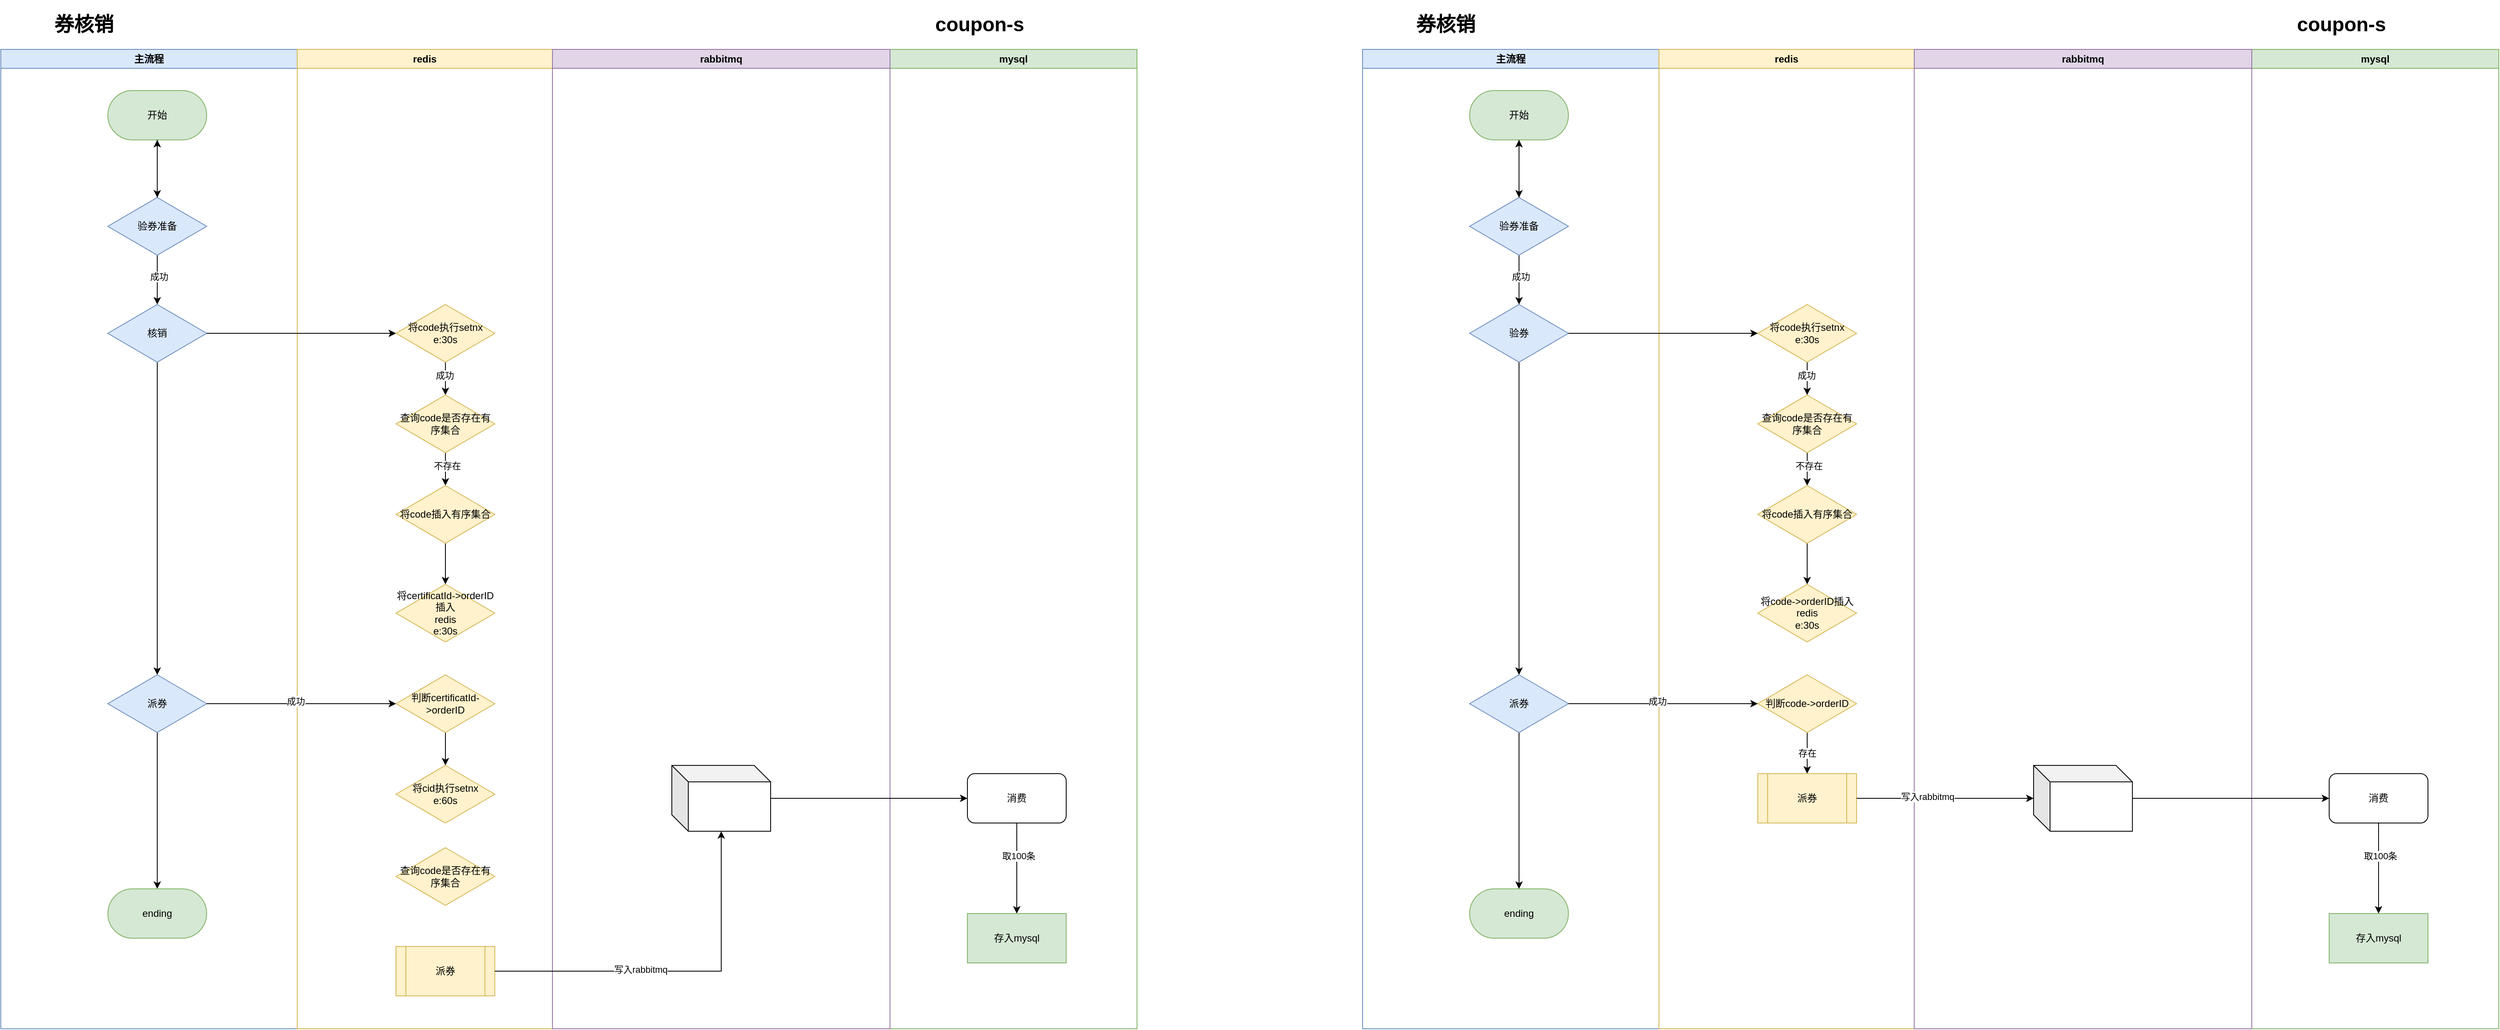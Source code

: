 <mxfile version="24.7.7">
  <diagram name="第 1 页" id="9qalYlBnHVuoMHJrbcrD">
    <mxGraphModel dx="3130" dy="2499" grid="1" gridSize="10" guides="1" tooltips="1" connect="1" arrows="1" fold="1" page="1" pageScale="1" pageWidth="827" pageHeight="1169" math="0" shadow="0">
      <root>
        <mxCell id="0" />
        <mxCell id="1" parent="0" />
        <mxCell id="cmUr0t99PNhyHxNUv_uG-2" value="&lt;h1&gt;券核销&lt;/h1&gt;" style="text;html=1;strokeColor=none;fillColor=none;spacing=5;spacingTop=-20;whiteSpace=wrap;overflow=hidden;rounded=0;" parent="1" vertex="1">
          <mxGeometry x="60" y="-1040" width="190" height="120" as="geometry" />
        </mxCell>
        <mxCell id="cmUr0t99PNhyHxNUv_uG-20" value="主流程" style="swimlane;whiteSpace=wrap;html=1;fillColor=#dae8fc;strokeColor=#6c8ebf;" parent="1" vertex="1">
          <mxGeometry y="-990" width="360" height="1190" as="geometry" />
        </mxCell>
        <mxCell id="cmUr0t99PNhyHxNUv_uG-27" style="edgeStyle=orthogonalEdgeStyle;rounded=0;orthogonalLoop=1;jettySize=auto;html=1;exitX=0.5;exitY=1;exitDx=0;exitDy=0;" parent="cmUr0t99PNhyHxNUv_uG-20" edge="1">
          <mxGeometry relative="1" as="geometry">
            <mxPoint x="190" y="240" as="sourcePoint" />
            <mxPoint x="190" y="240" as="targetPoint" />
          </mxGeometry>
        </mxCell>
        <mxCell id="cmUr0t99PNhyHxNUv_uG-38" value="" style="edgeStyle=orthogonalEdgeStyle;rounded=0;orthogonalLoop=1;jettySize=auto;html=1;" parent="cmUr0t99PNhyHxNUv_uG-20" source="cmUr0t99PNhyHxNUv_uG-28" target="cmUr0t99PNhyHxNUv_uG-32" edge="1">
          <mxGeometry relative="1" as="geometry" />
        </mxCell>
        <mxCell id="cmUr0t99PNhyHxNUv_uG-44" value="成功" style="edgeLabel;html=1;align=center;verticalAlign=middle;resizable=0;points=[];" parent="cmUr0t99PNhyHxNUv_uG-38" vertex="1" connectable="0">
          <mxGeometry x="-0.133" y="2" relative="1" as="geometry">
            <mxPoint as="offset" />
          </mxGeometry>
        </mxCell>
        <mxCell id="cmUr0t99PNhyHxNUv_uG-28" value="验券准备" style="rhombus;whiteSpace=wrap;html=1;fillColor=#dae8fc;strokeColor=#6c8ebf;" parent="cmUr0t99PNhyHxNUv_uG-20" vertex="1">
          <mxGeometry x="130" y="180" width="120" height="70" as="geometry" />
        </mxCell>
        <mxCell id="cmUr0t99PNhyHxNUv_uG-39" value="" style="edgeStyle=orthogonalEdgeStyle;rounded=0;orthogonalLoop=1;jettySize=auto;html=1;" parent="cmUr0t99PNhyHxNUv_uG-20" source="cmUr0t99PNhyHxNUv_uG-32" target="cmUr0t99PNhyHxNUv_uG-37" edge="1">
          <mxGeometry relative="1" as="geometry" />
        </mxCell>
        <mxCell id="cmUr0t99PNhyHxNUv_uG-32" value="核销" style="rhombus;whiteSpace=wrap;html=1;fillColor=#dae8fc;strokeColor=#6c8ebf;" parent="cmUr0t99PNhyHxNUv_uG-20" vertex="1">
          <mxGeometry x="130" y="310" width="120" height="70" as="geometry" />
        </mxCell>
        <mxCell id="cmUr0t99PNhyHxNUv_uG-47" value="" style="edgeStyle=orthogonalEdgeStyle;rounded=0;orthogonalLoop=1;jettySize=auto;html=1;" parent="cmUr0t99PNhyHxNUv_uG-20" source="cmUr0t99PNhyHxNUv_uG-37" target="cmUr0t99PNhyHxNUv_uG-46" edge="1">
          <mxGeometry relative="1" as="geometry" />
        </mxCell>
        <mxCell id="cmUr0t99PNhyHxNUv_uG-37" value="派券" style="rhombus;whiteSpace=wrap;html=1;fillColor=#dae8fc;strokeColor=#6c8ebf;" parent="cmUr0t99PNhyHxNUv_uG-20" vertex="1">
          <mxGeometry x="130" y="760" width="120" height="70" as="geometry" />
        </mxCell>
        <mxCell id="cmUr0t99PNhyHxNUv_uG-46" value="ending" style="rounded=1;whiteSpace=wrap;html=1;arcSize=50;fillColor=#d5e8d4;strokeColor=#82b366;" parent="cmUr0t99PNhyHxNUv_uG-20" vertex="1">
          <mxGeometry x="130" y="1020" width="120" height="60" as="geometry" />
        </mxCell>
        <mxCell id="cmUr0t99PNhyHxNUv_uG-8" value="开始" style="rounded=1;whiteSpace=wrap;html=1;arcSize=50;fillColor=#d5e8d4;strokeColor=#82b366;" parent="cmUr0t99PNhyHxNUv_uG-20" vertex="1">
          <mxGeometry x="130" y="50" width="120" height="60" as="geometry" />
        </mxCell>
        <mxCell id="cmUr0t99PNhyHxNUv_uG-42" value="" style="edgeStyle=orthogonalEdgeStyle;rounded=0;orthogonalLoop=1;jettySize=auto;html=1;" parent="cmUr0t99PNhyHxNUv_uG-20" source="cmUr0t99PNhyHxNUv_uG-8" target="cmUr0t99PNhyHxNUv_uG-28" edge="1">
          <mxGeometry relative="1" as="geometry" />
        </mxCell>
        <mxCell id="cmUr0t99PNhyHxNUv_uG-43" value="" style="edgeStyle=orthogonalEdgeStyle;rounded=0;orthogonalLoop=1;jettySize=auto;html=1;" parent="cmUr0t99PNhyHxNUv_uG-20" source="cmUr0t99PNhyHxNUv_uG-28" target="cmUr0t99PNhyHxNUv_uG-8" edge="1">
          <mxGeometry relative="1" as="geometry" />
        </mxCell>
        <mxCell id="cmUr0t99PNhyHxNUv_uG-21" value="redis" style="swimlane;whiteSpace=wrap;html=1;fillColor=#fff2cc;strokeColor=#d6b656;" parent="1" vertex="1">
          <mxGeometry x="360" y="-990" width="310" height="1190" as="geometry" />
        </mxCell>
        <mxCell id="cmUr0t99PNhyHxNUv_uG-51" value="" style="edgeStyle=orthogonalEdgeStyle;rounded=0;orthogonalLoop=1;jettySize=auto;html=1;" parent="cmUr0t99PNhyHxNUv_uG-21" source="cmUr0t99PNhyHxNUv_uG-48" target="cmUr0t99PNhyHxNUv_uG-50" edge="1">
          <mxGeometry relative="1" as="geometry" />
        </mxCell>
        <mxCell id="cmUr0t99PNhyHxNUv_uG-52" value="成功" style="edgeLabel;html=1;align=center;verticalAlign=middle;resizable=0;points=[];" parent="cmUr0t99PNhyHxNUv_uG-51" vertex="1" connectable="0">
          <mxGeometry x="-0.188" y="-1" relative="1" as="geometry">
            <mxPoint as="offset" />
          </mxGeometry>
        </mxCell>
        <mxCell id="cmUr0t99PNhyHxNUv_uG-48" value="将code执行setnx&lt;br&gt;e:30s" style="rhombus;whiteSpace=wrap;html=1;fillColor=#fff2cc;strokeColor=#d6b656;" parent="cmUr0t99PNhyHxNUv_uG-21" vertex="1">
          <mxGeometry x="120" y="310" width="120" height="70" as="geometry" />
        </mxCell>
        <mxCell id="cmUr0t99PNhyHxNUv_uG-55" value="" style="edgeStyle=orthogonalEdgeStyle;rounded=0;orthogonalLoop=1;jettySize=auto;html=1;" parent="cmUr0t99PNhyHxNUv_uG-21" source="cmUr0t99PNhyHxNUv_uG-50" target="cmUr0t99PNhyHxNUv_uG-54" edge="1">
          <mxGeometry relative="1" as="geometry" />
        </mxCell>
        <mxCell id="cmUr0t99PNhyHxNUv_uG-56" value="不存在" style="edgeLabel;html=1;align=center;verticalAlign=middle;resizable=0;points=[];" parent="cmUr0t99PNhyHxNUv_uG-55" vertex="1" connectable="0">
          <mxGeometry x="-0.212" y="2" relative="1" as="geometry">
            <mxPoint as="offset" />
          </mxGeometry>
        </mxCell>
        <mxCell id="cmUr0t99PNhyHxNUv_uG-50" value="查询code是否存在有序集合" style="rhombus;whiteSpace=wrap;html=1;fillColor=#fff2cc;strokeColor=#d6b656;" parent="cmUr0t99PNhyHxNUv_uG-21" vertex="1">
          <mxGeometry x="120" y="420" width="120" height="70" as="geometry" />
        </mxCell>
        <mxCell id="cmUr0t99PNhyHxNUv_uG-58" value="" style="edgeStyle=orthogonalEdgeStyle;rounded=0;orthogonalLoop=1;jettySize=auto;html=1;" parent="cmUr0t99PNhyHxNUv_uG-21" source="cmUr0t99PNhyHxNUv_uG-54" target="cmUr0t99PNhyHxNUv_uG-57" edge="1">
          <mxGeometry relative="1" as="geometry" />
        </mxCell>
        <mxCell id="cmUr0t99PNhyHxNUv_uG-54" value="将code插入有序集合" style="rhombus;whiteSpace=wrap;html=1;fillColor=#fff2cc;strokeColor=#d6b656;" parent="cmUr0t99PNhyHxNUv_uG-21" vertex="1">
          <mxGeometry x="120" y="530" width="120" height="70" as="geometry" />
        </mxCell>
        <mxCell id="cmUr0t99PNhyHxNUv_uG-57" value="将certificatId-&amp;gt;orderID插入&lt;br&gt;redis&lt;br&gt;e:30s" style="rhombus;whiteSpace=wrap;html=1;fillColor=#fff2cc;strokeColor=#d6b656;" parent="cmUr0t99PNhyHxNUv_uG-21" vertex="1">
          <mxGeometry x="120" y="650" width="120" height="70" as="geometry" />
        </mxCell>
        <mxCell id="pffbiRsTUDL06E5L3eRz-2" value="" style="edgeStyle=orthogonalEdgeStyle;rounded=0;orthogonalLoop=1;jettySize=auto;html=1;" edge="1" parent="cmUr0t99PNhyHxNUv_uG-21" source="cmUr0t99PNhyHxNUv_uG-62" target="pffbiRsTUDL06E5L3eRz-1">
          <mxGeometry relative="1" as="geometry" />
        </mxCell>
        <mxCell id="cmUr0t99PNhyHxNUv_uG-62" value="判断certificatId-&amp;gt;orderID" style="rhombus;whiteSpace=wrap;html=1;fillColor=#fff2cc;strokeColor=#d6b656;" parent="cmUr0t99PNhyHxNUv_uG-21" vertex="1">
          <mxGeometry x="120" y="760" width="120" height="70" as="geometry" />
        </mxCell>
        <mxCell id="cmUr0t99PNhyHxNUv_uG-67" value="派券" style="shape=process;whiteSpace=wrap;html=1;backgroundOutline=1;fillColor=#fff2cc;strokeColor=#d6b656;" parent="cmUr0t99PNhyHxNUv_uG-21" vertex="1">
          <mxGeometry x="120" y="1090" width="120" height="60" as="geometry" />
        </mxCell>
        <mxCell id="pffbiRsTUDL06E5L3eRz-1" value="将cid执行setnx&lt;br&gt;e:60s" style="rhombus;whiteSpace=wrap;html=1;fillColor=#fff2cc;strokeColor=#d6b656;" vertex="1" parent="cmUr0t99PNhyHxNUv_uG-21">
          <mxGeometry x="120" y="870" width="120" height="70" as="geometry" />
        </mxCell>
        <mxCell id="pffbiRsTUDL06E5L3eRz-3" value="查询code是否存在有序集合" style="rhombus;whiteSpace=wrap;html=1;fillColor=#fff2cc;strokeColor=#d6b656;" vertex="1" parent="cmUr0t99PNhyHxNUv_uG-21">
          <mxGeometry x="120" y="970" width="120" height="70" as="geometry" />
        </mxCell>
        <mxCell id="cmUr0t99PNhyHxNUv_uG-40" value="mysql" style="swimlane;whiteSpace=wrap;html=1;fillColor=#d5e8d4;strokeColor=#82b366;" parent="1" vertex="1">
          <mxGeometry x="1080" y="-990" width="300" height="1190" as="geometry" />
        </mxCell>
        <mxCell id="cmUr0t99PNhyHxNUv_uG-68" value="存入mysql" style="whiteSpace=wrap;html=1;fillColor=#d5e8d4;strokeColor=#82b366;" parent="cmUr0t99PNhyHxNUv_uG-40" vertex="1">
          <mxGeometry x="94" y="1050" width="120" height="60" as="geometry" />
        </mxCell>
        <mxCell id="1PulrpO6rr_952y6443d-19" style="edgeStyle=orthogonalEdgeStyle;rounded=0;orthogonalLoop=1;jettySize=auto;html=1;entryX=0.5;entryY=0;entryDx=0;entryDy=0;" parent="cmUr0t99PNhyHxNUv_uG-40" source="1PulrpO6rr_952y6443d-16" target="cmUr0t99PNhyHxNUv_uG-68" edge="1">
          <mxGeometry relative="1" as="geometry" />
        </mxCell>
        <mxCell id="tit1AVVDH78a3Zf2g0rj-1" value="取100条" style="edgeLabel;html=1;align=center;verticalAlign=middle;resizable=0;points=[];" parent="1PulrpO6rr_952y6443d-19" vertex="1" connectable="0">
          <mxGeometry x="-0.273" y="2" relative="1" as="geometry">
            <mxPoint as="offset" />
          </mxGeometry>
        </mxCell>
        <mxCell id="1PulrpO6rr_952y6443d-16" value="消费" style="rounded=1;whiteSpace=wrap;html=1;" parent="cmUr0t99PNhyHxNUv_uG-40" vertex="1">
          <mxGeometry x="94" y="880" width="120" height="60" as="geometry" />
        </mxCell>
        <mxCell id="cmUr0t99PNhyHxNUv_uG-49" value="" style="edgeStyle=orthogonalEdgeStyle;rounded=0;orthogonalLoop=1;jettySize=auto;html=1;" parent="1" source="cmUr0t99PNhyHxNUv_uG-32" target="cmUr0t99PNhyHxNUv_uG-48" edge="1">
          <mxGeometry relative="1" as="geometry" />
        </mxCell>
        <mxCell id="cmUr0t99PNhyHxNUv_uG-63" value="" style="edgeStyle=orthogonalEdgeStyle;rounded=0;orthogonalLoop=1;jettySize=auto;html=1;" parent="1" source="cmUr0t99PNhyHxNUv_uG-37" target="cmUr0t99PNhyHxNUv_uG-62" edge="1">
          <mxGeometry relative="1" as="geometry" />
        </mxCell>
        <mxCell id="d77oK4YqsyRULGgNIg-3-2" value="成功" style="edgeLabel;html=1;align=center;verticalAlign=middle;resizable=0;points=[];" parent="cmUr0t99PNhyHxNUv_uG-63" vertex="1" connectable="0">
          <mxGeometry x="-0.061" y="3" relative="1" as="geometry">
            <mxPoint as="offset" />
          </mxGeometry>
        </mxCell>
        <mxCell id="1PulrpO6rr_952y6443d-1" value="rabbitmq" style="swimlane;whiteSpace=wrap;html=1;fillColor=#e1d5e7;strokeColor=#9673a6;" parent="1" vertex="1">
          <mxGeometry x="670" y="-990" width="410" height="1190" as="geometry" />
        </mxCell>
        <mxCell id="1PulrpO6rr_952y6443d-13" value="" style="shape=cube;whiteSpace=wrap;html=1;boundedLbl=1;backgroundOutline=1;darkOpacity=0.05;darkOpacity2=0.1;" parent="1PulrpO6rr_952y6443d-1" vertex="1">
          <mxGeometry x="145" y="870" width="120" height="80" as="geometry" />
        </mxCell>
        <mxCell id="1PulrpO6rr_952y6443d-10" value="&lt;h1&gt;coupon-s&lt;/h1&gt;" style="text;html=1;strokeColor=none;fillColor=none;spacing=5;spacingTop=-20;whiteSpace=wrap;overflow=hidden;rounded=0;" parent="1" vertex="1">
          <mxGeometry x="1130" y="-1040" width="180" height="40" as="geometry" />
        </mxCell>
        <mxCell id="1PulrpO6rr_952y6443d-14" style="edgeStyle=orthogonalEdgeStyle;rounded=0;orthogonalLoop=1;jettySize=auto;html=1;" parent="1" source="cmUr0t99PNhyHxNUv_uG-67" target="1PulrpO6rr_952y6443d-13" edge="1">
          <mxGeometry relative="1" as="geometry" />
        </mxCell>
        <mxCell id="1PulrpO6rr_952y6443d-15" value="写入rabbitmq" style="edgeLabel;html=1;align=center;verticalAlign=middle;resizable=0;points=[];" parent="1PulrpO6rr_952y6443d-14" vertex="1" connectable="0">
          <mxGeometry x="-0.204" y="2" relative="1" as="geometry">
            <mxPoint as="offset" />
          </mxGeometry>
        </mxCell>
        <mxCell id="1PulrpO6rr_952y6443d-17" value="" style="edgeStyle=orthogonalEdgeStyle;rounded=0;orthogonalLoop=1;jettySize=auto;html=1;" parent="1" source="1PulrpO6rr_952y6443d-13" target="1PulrpO6rr_952y6443d-16" edge="1">
          <mxGeometry relative="1" as="geometry" />
        </mxCell>
        <mxCell id="GuGhAcRaihH_NDtZ5HGc-42" value="&lt;h1&gt;券核销&lt;/h1&gt;" style="text;html=1;strokeColor=none;fillColor=none;spacing=5;spacingTop=-20;whiteSpace=wrap;overflow=hidden;rounded=0;" parent="1" vertex="1">
          <mxGeometry x="1714" y="-1040" width="190" height="120" as="geometry" />
        </mxCell>
        <mxCell id="GuGhAcRaihH_NDtZ5HGc-43" value="主流程" style="swimlane;whiteSpace=wrap;html=1;fillColor=#dae8fc;strokeColor=#6c8ebf;" parent="1" vertex="1">
          <mxGeometry x="1654" y="-990" width="360" height="1190" as="geometry" />
        </mxCell>
        <mxCell id="GuGhAcRaihH_NDtZ5HGc-44" style="edgeStyle=orthogonalEdgeStyle;rounded=0;orthogonalLoop=1;jettySize=auto;html=1;exitX=0.5;exitY=1;exitDx=0;exitDy=0;" parent="GuGhAcRaihH_NDtZ5HGc-43" edge="1">
          <mxGeometry relative="1" as="geometry">
            <mxPoint x="190" y="240" as="sourcePoint" />
            <mxPoint x="190" y="240" as="targetPoint" />
          </mxGeometry>
        </mxCell>
        <mxCell id="GuGhAcRaihH_NDtZ5HGc-45" value="" style="edgeStyle=orthogonalEdgeStyle;rounded=0;orthogonalLoop=1;jettySize=auto;html=1;" parent="GuGhAcRaihH_NDtZ5HGc-43" source="GuGhAcRaihH_NDtZ5HGc-47" target="GuGhAcRaihH_NDtZ5HGc-49" edge="1">
          <mxGeometry relative="1" as="geometry" />
        </mxCell>
        <mxCell id="GuGhAcRaihH_NDtZ5HGc-46" value="成功" style="edgeLabel;html=1;align=center;verticalAlign=middle;resizable=0;points=[];" parent="GuGhAcRaihH_NDtZ5HGc-45" vertex="1" connectable="0">
          <mxGeometry x="-0.133" y="2" relative="1" as="geometry">
            <mxPoint as="offset" />
          </mxGeometry>
        </mxCell>
        <mxCell id="GuGhAcRaihH_NDtZ5HGc-47" value="验券准备" style="rhombus;whiteSpace=wrap;html=1;fillColor=#dae8fc;strokeColor=#6c8ebf;" parent="GuGhAcRaihH_NDtZ5HGc-43" vertex="1">
          <mxGeometry x="130" y="180" width="120" height="70" as="geometry" />
        </mxCell>
        <mxCell id="GuGhAcRaihH_NDtZ5HGc-48" value="" style="edgeStyle=orthogonalEdgeStyle;rounded=0;orthogonalLoop=1;jettySize=auto;html=1;" parent="GuGhAcRaihH_NDtZ5HGc-43" source="GuGhAcRaihH_NDtZ5HGc-49" target="GuGhAcRaihH_NDtZ5HGc-51" edge="1">
          <mxGeometry relative="1" as="geometry" />
        </mxCell>
        <mxCell id="GuGhAcRaihH_NDtZ5HGc-49" value="验券" style="rhombus;whiteSpace=wrap;html=1;fillColor=#dae8fc;strokeColor=#6c8ebf;" parent="GuGhAcRaihH_NDtZ5HGc-43" vertex="1">
          <mxGeometry x="130" y="310" width="120" height="70" as="geometry" />
        </mxCell>
        <mxCell id="GuGhAcRaihH_NDtZ5HGc-50" value="" style="edgeStyle=orthogonalEdgeStyle;rounded=0;orthogonalLoop=1;jettySize=auto;html=1;" parent="GuGhAcRaihH_NDtZ5HGc-43" source="GuGhAcRaihH_NDtZ5HGc-51" target="GuGhAcRaihH_NDtZ5HGc-52" edge="1">
          <mxGeometry relative="1" as="geometry" />
        </mxCell>
        <mxCell id="GuGhAcRaihH_NDtZ5HGc-51" value="派券" style="rhombus;whiteSpace=wrap;html=1;fillColor=#dae8fc;strokeColor=#6c8ebf;" parent="GuGhAcRaihH_NDtZ5HGc-43" vertex="1">
          <mxGeometry x="130" y="760" width="120" height="70" as="geometry" />
        </mxCell>
        <mxCell id="GuGhAcRaihH_NDtZ5HGc-52" value="ending" style="rounded=1;whiteSpace=wrap;html=1;arcSize=50;fillColor=#d5e8d4;strokeColor=#82b366;" parent="GuGhAcRaihH_NDtZ5HGc-43" vertex="1">
          <mxGeometry x="130" y="1020" width="120" height="60" as="geometry" />
        </mxCell>
        <mxCell id="GuGhAcRaihH_NDtZ5HGc-53" value="开始" style="rounded=1;whiteSpace=wrap;html=1;arcSize=50;fillColor=#d5e8d4;strokeColor=#82b366;" parent="GuGhAcRaihH_NDtZ5HGc-43" vertex="1">
          <mxGeometry x="130" y="50" width="120" height="60" as="geometry" />
        </mxCell>
        <mxCell id="GuGhAcRaihH_NDtZ5HGc-54" value="" style="edgeStyle=orthogonalEdgeStyle;rounded=0;orthogonalLoop=1;jettySize=auto;html=1;" parent="GuGhAcRaihH_NDtZ5HGc-43" source="GuGhAcRaihH_NDtZ5HGc-53" target="GuGhAcRaihH_NDtZ5HGc-47" edge="1">
          <mxGeometry relative="1" as="geometry" />
        </mxCell>
        <mxCell id="GuGhAcRaihH_NDtZ5HGc-55" value="" style="edgeStyle=orthogonalEdgeStyle;rounded=0;orthogonalLoop=1;jettySize=auto;html=1;" parent="GuGhAcRaihH_NDtZ5HGc-43" source="GuGhAcRaihH_NDtZ5HGc-47" target="GuGhAcRaihH_NDtZ5HGc-53" edge="1">
          <mxGeometry relative="1" as="geometry" />
        </mxCell>
        <mxCell id="GuGhAcRaihH_NDtZ5HGc-56" value="redis" style="swimlane;whiteSpace=wrap;html=1;fillColor=#fff2cc;strokeColor=#d6b656;" parent="1" vertex="1">
          <mxGeometry x="2014" y="-990" width="310" height="1190" as="geometry" />
        </mxCell>
        <mxCell id="GuGhAcRaihH_NDtZ5HGc-57" value="" style="edgeStyle=orthogonalEdgeStyle;rounded=0;orthogonalLoop=1;jettySize=auto;html=1;" parent="GuGhAcRaihH_NDtZ5HGc-56" source="GuGhAcRaihH_NDtZ5HGc-59" target="GuGhAcRaihH_NDtZ5HGc-62" edge="1">
          <mxGeometry relative="1" as="geometry" />
        </mxCell>
        <mxCell id="GuGhAcRaihH_NDtZ5HGc-58" value="成功" style="edgeLabel;html=1;align=center;verticalAlign=middle;resizable=0;points=[];" parent="GuGhAcRaihH_NDtZ5HGc-57" vertex="1" connectable="0">
          <mxGeometry x="-0.188" y="-1" relative="1" as="geometry">
            <mxPoint as="offset" />
          </mxGeometry>
        </mxCell>
        <mxCell id="GuGhAcRaihH_NDtZ5HGc-59" value="将code执行setnx&lt;br&gt;e:30s" style="rhombus;whiteSpace=wrap;html=1;fillColor=#fff2cc;strokeColor=#d6b656;" parent="GuGhAcRaihH_NDtZ5HGc-56" vertex="1">
          <mxGeometry x="120" y="310" width="120" height="70" as="geometry" />
        </mxCell>
        <mxCell id="GuGhAcRaihH_NDtZ5HGc-60" value="" style="edgeStyle=orthogonalEdgeStyle;rounded=0;orthogonalLoop=1;jettySize=auto;html=1;" parent="GuGhAcRaihH_NDtZ5HGc-56" source="GuGhAcRaihH_NDtZ5HGc-62" target="GuGhAcRaihH_NDtZ5HGc-64" edge="1">
          <mxGeometry relative="1" as="geometry" />
        </mxCell>
        <mxCell id="GuGhAcRaihH_NDtZ5HGc-61" value="不存在" style="edgeLabel;html=1;align=center;verticalAlign=middle;resizable=0;points=[];" parent="GuGhAcRaihH_NDtZ5HGc-60" vertex="1" connectable="0">
          <mxGeometry x="-0.212" y="2" relative="1" as="geometry">
            <mxPoint as="offset" />
          </mxGeometry>
        </mxCell>
        <mxCell id="GuGhAcRaihH_NDtZ5HGc-62" value="查询code是否存在有序集合" style="rhombus;whiteSpace=wrap;html=1;fillColor=#fff2cc;strokeColor=#d6b656;" parent="GuGhAcRaihH_NDtZ5HGc-56" vertex="1">
          <mxGeometry x="120" y="420" width="120" height="70" as="geometry" />
        </mxCell>
        <mxCell id="GuGhAcRaihH_NDtZ5HGc-63" value="" style="edgeStyle=orthogonalEdgeStyle;rounded=0;orthogonalLoop=1;jettySize=auto;html=1;" parent="GuGhAcRaihH_NDtZ5HGc-56" source="GuGhAcRaihH_NDtZ5HGc-64" target="GuGhAcRaihH_NDtZ5HGc-65" edge="1">
          <mxGeometry relative="1" as="geometry" />
        </mxCell>
        <mxCell id="GuGhAcRaihH_NDtZ5HGc-64" value="将code插入有序集合" style="rhombus;whiteSpace=wrap;html=1;fillColor=#fff2cc;strokeColor=#d6b656;" parent="GuGhAcRaihH_NDtZ5HGc-56" vertex="1">
          <mxGeometry x="120" y="530" width="120" height="70" as="geometry" />
        </mxCell>
        <mxCell id="GuGhAcRaihH_NDtZ5HGc-65" value="将code-&amp;gt;orderID插入&lt;br&gt;redis&lt;br&gt;e:30s" style="rhombus;whiteSpace=wrap;html=1;fillColor=#fff2cc;strokeColor=#d6b656;" parent="GuGhAcRaihH_NDtZ5HGc-56" vertex="1">
          <mxGeometry x="120" y="650" width="120" height="70" as="geometry" />
        </mxCell>
        <mxCell id="GuGhAcRaihH_NDtZ5HGc-66" value="存在" style="edgeStyle=orthogonalEdgeStyle;rounded=0;orthogonalLoop=1;jettySize=auto;html=1;" parent="GuGhAcRaihH_NDtZ5HGc-56" source="GuGhAcRaihH_NDtZ5HGc-67" target="GuGhAcRaihH_NDtZ5HGc-68" edge="1">
          <mxGeometry relative="1" as="geometry" />
        </mxCell>
        <mxCell id="GuGhAcRaihH_NDtZ5HGc-67" value="判断code-&amp;gt;orderID" style="rhombus;whiteSpace=wrap;html=1;fillColor=#fff2cc;strokeColor=#d6b656;" parent="GuGhAcRaihH_NDtZ5HGc-56" vertex="1">
          <mxGeometry x="120" y="760" width="120" height="70" as="geometry" />
        </mxCell>
        <mxCell id="GuGhAcRaihH_NDtZ5HGc-68" value="派券" style="shape=process;whiteSpace=wrap;html=1;backgroundOutline=1;fillColor=#fff2cc;strokeColor=#d6b656;" parent="GuGhAcRaihH_NDtZ5HGc-56" vertex="1">
          <mxGeometry x="120" y="880" width="120" height="60" as="geometry" />
        </mxCell>
        <mxCell id="GuGhAcRaihH_NDtZ5HGc-69" value="mysql" style="swimlane;whiteSpace=wrap;html=1;fillColor=#d5e8d4;strokeColor=#82b366;" parent="1" vertex="1">
          <mxGeometry x="2734" y="-990" width="300" height="1190" as="geometry" />
        </mxCell>
        <mxCell id="GuGhAcRaihH_NDtZ5HGc-70" value="存入mysql" style="whiteSpace=wrap;html=1;fillColor=#d5e8d4;strokeColor=#82b366;" parent="GuGhAcRaihH_NDtZ5HGc-69" vertex="1">
          <mxGeometry x="94" y="1050" width="120" height="60" as="geometry" />
        </mxCell>
        <mxCell id="GuGhAcRaihH_NDtZ5HGc-71" style="edgeStyle=orthogonalEdgeStyle;rounded=0;orthogonalLoop=1;jettySize=auto;html=1;entryX=0.5;entryY=0;entryDx=0;entryDy=0;" parent="GuGhAcRaihH_NDtZ5HGc-69" source="GuGhAcRaihH_NDtZ5HGc-73" target="GuGhAcRaihH_NDtZ5HGc-70" edge="1">
          <mxGeometry relative="1" as="geometry" />
        </mxCell>
        <mxCell id="GuGhAcRaihH_NDtZ5HGc-72" value="取100条" style="edgeLabel;html=1;align=center;verticalAlign=middle;resizable=0;points=[];" parent="GuGhAcRaihH_NDtZ5HGc-71" vertex="1" connectable="0">
          <mxGeometry x="-0.273" y="2" relative="1" as="geometry">
            <mxPoint as="offset" />
          </mxGeometry>
        </mxCell>
        <mxCell id="GuGhAcRaihH_NDtZ5HGc-73" value="消费" style="rounded=1;whiteSpace=wrap;html=1;" parent="GuGhAcRaihH_NDtZ5HGc-69" vertex="1">
          <mxGeometry x="94" y="880" width="120" height="60" as="geometry" />
        </mxCell>
        <mxCell id="GuGhAcRaihH_NDtZ5HGc-74" value="" style="edgeStyle=orthogonalEdgeStyle;rounded=0;orthogonalLoop=1;jettySize=auto;html=1;" parent="1" source="GuGhAcRaihH_NDtZ5HGc-49" target="GuGhAcRaihH_NDtZ5HGc-59" edge="1">
          <mxGeometry relative="1" as="geometry" />
        </mxCell>
        <mxCell id="GuGhAcRaihH_NDtZ5HGc-75" value="" style="edgeStyle=orthogonalEdgeStyle;rounded=0;orthogonalLoop=1;jettySize=auto;html=1;" parent="1" source="GuGhAcRaihH_NDtZ5HGc-51" target="GuGhAcRaihH_NDtZ5HGc-67" edge="1">
          <mxGeometry relative="1" as="geometry" />
        </mxCell>
        <mxCell id="GuGhAcRaihH_NDtZ5HGc-76" value="成功" style="edgeLabel;html=1;align=center;verticalAlign=middle;resizable=0;points=[];" parent="GuGhAcRaihH_NDtZ5HGc-75" vertex="1" connectable="0">
          <mxGeometry x="-0.061" y="3" relative="1" as="geometry">
            <mxPoint as="offset" />
          </mxGeometry>
        </mxCell>
        <mxCell id="GuGhAcRaihH_NDtZ5HGc-77" value="rabbitmq" style="swimlane;whiteSpace=wrap;html=1;fillColor=#e1d5e7;strokeColor=#9673a6;" parent="1" vertex="1">
          <mxGeometry x="2324" y="-990" width="410" height="1190" as="geometry" />
        </mxCell>
        <mxCell id="GuGhAcRaihH_NDtZ5HGc-78" value="" style="shape=cube;whiteSpace=wrap;html=1;boundedLbl=1;backgroundOutline=1;darkOpacity=0.05;darkOpacity2=0.1;" parent="GuGhAcRaihH_NDtZ5HGc-77" vertex="1">
          <mxGeometry x="145" y="870" width="120" height="80" as="geometry" />
        </mxCell>
        <mxCell id="GuGhAcRaihH_NDtZ5HGc-79" value="&lt;h1&gt;coupon-s&lt;/h1&gt;" style="text;html=1;strokeColor=none;fillColor=none;spacing=5;spacingTop=-20;whiteSpace=wrap;overflow=hidden;rounded=0;" parent="1" vertex="1">
          <mxGeometry x="2784" y="-1040" width="180" height="40" as="geometry" />
        </mxCell>
        <mxCell id="GuGhAcRaihH_NDtZ5HGc-80" style="edgeStyle=orthogonalEdgeStyle;rounded=0;orthogonalLoop=1;jettySize=auto;html=1;" parent="1" source="GuGhAcRaihH_NDtZ5HGc-68" target="GuGhAcRaihH_NDtZ5HGc-78" edge="1">
          <mxGeometry relative="1" as="geometry" />
        </mxCell>
        <mxCell id="GuGhAcRaihH_NDtZ5HGc-81" value="写入rabbitmq" style="edgeLabel;html=1;align=center;verticalAlign=middle;resizable=0;points=[];" parent="GuGhAcRaihH_NDtZ5HGc-80" vertex="1" connectable="0">
          <mxGeometry x="-0.204" y="2" relative="1" as="geometry">
            <mxPoint as="offset" />
          </mxGeometry>
        </mxCell>
        <mxCell id="GuGhAcRaihH_NDtZ5HGc-82" value="" style="edgeStyle=orthogonalEdgeStyle;rounded=0;orthogonalLoop=1;jettySize=auto;html=1;" parent="1" source="GuGhAcRaihH_NDtZ5HGc-78" target="GuGhAcRaihH_NDtZ5HGc-73" edge="1">
          <mxGeometry relative="1" as="geometry" />
        </mxCell>
      </root>
    </mxGraphModel>
  </diagram>
</mxfile>
